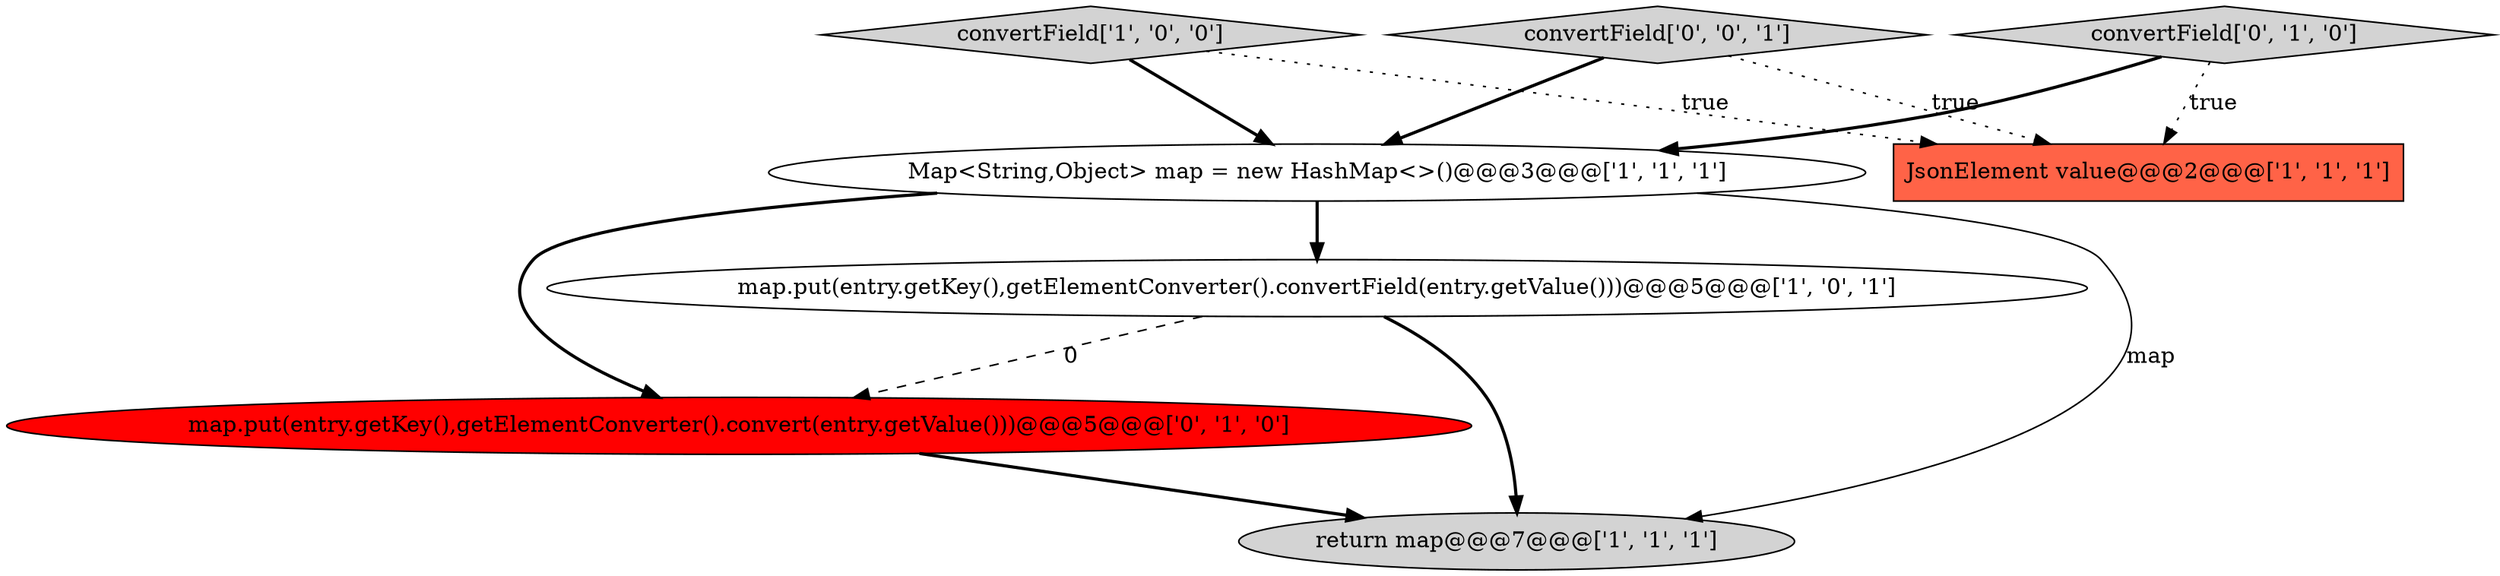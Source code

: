 digraph {
2 [style = filled, label = "JsonElement value@@@2@@@['1', '1', '1']", fillcolor = tomato, shape = box image = "AAA0AAABBB1BBB"];
5 [style = filled, label = "map.put(entry.getKey(),getElementConverter().convert(entry.getValue()))@@@5@@@['0', '1', '0']", fillcolor = red, shape = ellipse image = "AAA1AAABBB2BBB"];
0 [style = filled, label = "return map@@@7@@@['1', '1', '1']", fillcolor = lightgray, shape = ellipse image = "AAA0AAABBB1BBB"];
1 [style = filled, label = "convertField['1', '0', '0']", fillcolor = lightgray, shape = diamond image = "AAA0AAABBB1BBB"];
3 [style = filled, label = "Map<String,Object> map = new HashMap<>()@@@3@@@['1', '1', '1']", fillcolor = white, shape = ellipse image = "AAA0AAABBB1BBB"];
6 [style = filled, label = "convertField['0', '1', '0']", fillcolor = lightgray, shape = diamond image = "AAA0AAABBB2BBB"];
7 [style = filled, label = "convertField['0', '0', '1']", fillcolor = lightgray, shape = diamond image = "AAA0AAABBB3BBB"];
4 [style = filled, label = "map.put(entry.getKey(),getElementConverter().convertField(entry.getValue()))@@@5@@@['1', '0', '1']", fillcolor = white, shape = ellipse image = "AAA0AAABBB1BBB"];
1->3 [style = bold, label=""];
4->5 [style = dashed, label="0"];
6->3 [style = bold, label=""];
7->2 [style = dotted, label="true"];
3->5 [style = bold, label=""];
6->2 [style = dotted, label="true"];
3->0 [style = solid, label="map"];
1->2 [style = dotted, label="true"];
5->0 [style = bold, label=""];
3->4 [style = bold, label=""];
7->3 [style = bold, label=""];
4->0 [style = bold, label=""];
}

